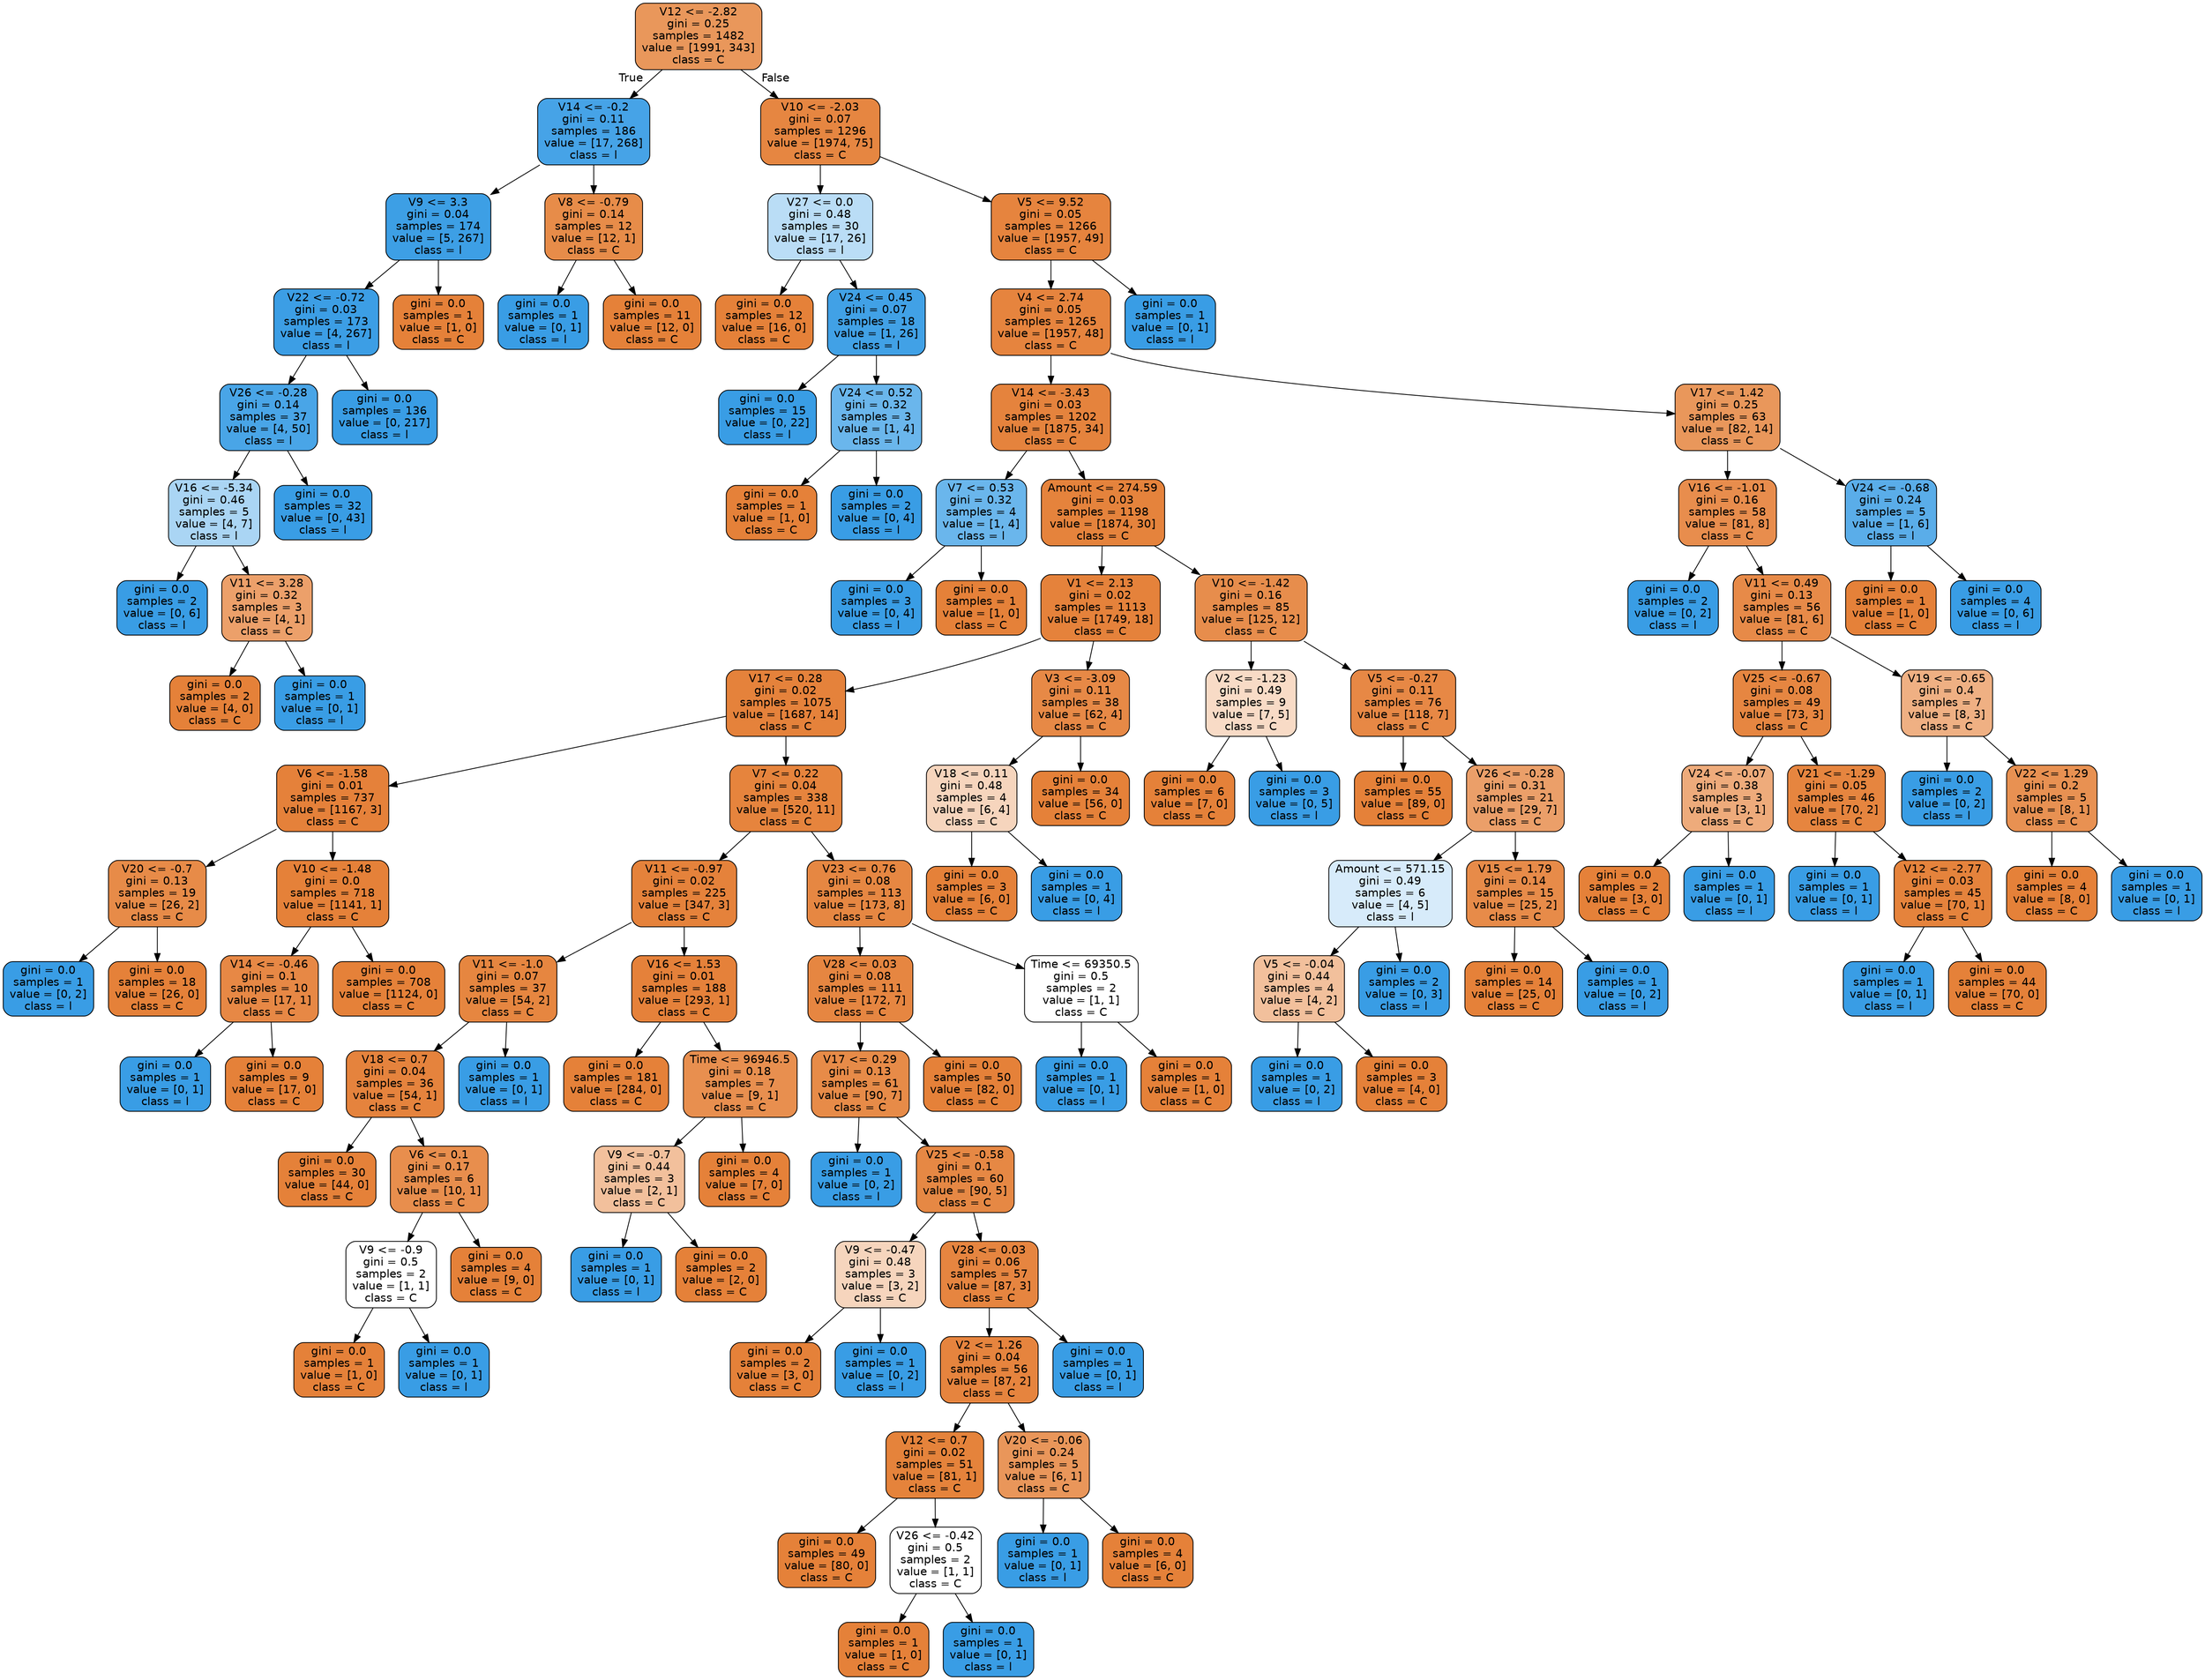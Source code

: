 digraph Tree {
node [shape=box, style="filled, rounded", color="black", fontname=helvetica] ;
edge [fontname=helvetica] ;
0 [label="V12 <= -2.82\ngini = 0.25\nsamples = 1482\nvalue = [1991, 343]\nclass = C", fillcolor="#e9975b"] ;
1 [label="V14 <= -0.2\ngini = 0.11\nsamples = 186\nvalue = [17, 268]\nclass = l", fillcolor="#46a3e7"] ;
0 -> 1 [labeldistance=2.5, labelangle=45, headlabel="True"] ;
2 [label="V9 <= 3.3\ngini = 0.04\nsamples = 174\nvalue = [5, 267]\nclass = l", fillcolor="#3d9fe5"] ;
1 -> 2 ;
3 [label="V22 <= -0.72\ngini = 0.03\nsamples = 173\nvalue = [4, 267]\nclass = l", fillcolor="#3c9ee5"] ;
2 -> 3 ;
4 [label="V26 <= -0.28\ngini = 0.14\nsamples = 37\nvalue = [4, 50]\nclass = l", fillcolor="#49a5e7"] ;
3 -> 4 ;
5 [label="V16 <= -5.34\ngini = 0.46\nsamples = 5\nvalue = [4, 7]\nclass = l", fillcolor="#aad5f4"] ;
4 -> 5 ;
6 [label="gini = 0.0\nsamples = 2\nvalue = [0, 6]\nclass = l", fillcolor="#399de5"] ;
5 -> 6 ;
7 [label="V11 <= 3.28\ngini = 0.32\nsamples = 3\nvalue = [4, 1]\nclass = C", fillcolor="#eca06a"] ;
5 -> 7 ;
8 [label="gini = 0.0\nsamples = 2\nvalue = [4, 0]\nclass = C", fillcolor="#e58139"] ;
7 -> 8 ;
9 [label="gini = 0.0\nsamples = 1\nvalue = [0, 1]\nclass = l", fillcolor="#399de5"] ;
7 -> 9 ;
10 [label="gini = 0.0\nsamples = 32\nvalue = [0, 43]\nclass = l", fillcolor="#399de5"] ;
4 -> 10 ;
11 [label="gini = 0.0\nsamples = 136\nvalue = [0, 217]\nclass = l", fillcolor="#399de5"] ;
3 -> 11 ;
12 [label="gini = 0.0\nsamples = 1\nvalue = [1, 0]\nclass = C", fillcolor="#e58139"] ;
2 -> 12 ;
13 [label="V8 <= -0.79\ngini = 0.14\nsamples = 12\nvalue = [12, 1]\nclass = C", fillcolor="#e78c49"] ;
1 -> 13 ;
14 [label="gini = 0.0\nsamples = 1\nvalue = [0, 1]\nclass = l", fillcolor="#399de5"] ;
13 -> 14 ;
15 [label="gini = 0.0\nsamples = 11\nvalue = [12, 0]\nclass = C", fillcolor="#e58139"] ;
13 -> 15 ;
16 [label="V10 <= -2.03\ngini = 0.07\nsamples = 1296\nvalue = [1974, 75]\nclass = C", fillcolor="#e68641"] ;
0 -> 16 [labeldistance=2.5, labelangle=-45, headlabel="False"] ;
17 [label="V27 <= 0.0\ngini = 0.48\nsamples = 30\nvalue = [17, 26]\nclass = l", fillcolor="#baddf6"] ;
16 -> 17 ;
18 [label="gini = 0.0\nsamples = 12\nvalue = [16, 0]\nclass = C", fillcolor="#e58139"] ;
17 -> 18 ;
19 [label="V24 <= 0.45\ngini = 0.07\nsamples = 18\nvalue = [1, 26]\nclass = l", fillcolor="#41a1e6"] ;
17 -> 19 ;
20 [label="gini = 0.0\nsamples = 15\nvalue = [0, 22]\nclass = l", fillcolor="#399de5"] ;
19 -> 20 ;
21 [label="V24 <= 0.52\ngini = 0.32\nsamples = 3\nvalue = [1, 4]\nclass = l", fillcolor="#6ab6ec"] ;
19 -> 21 ;
22 [label="gini = 0.0\nsamples = 1\nvalue = [1, 0]\nclass = C", fillcolor="#e58139"] ;
21 -> 22 ;
23 [label="gini = 0.0\nsamples = 2\nvalue = [0, 4]\nclass = l", fillcolor="#399de5"] ;
21 -> 23 ;
24 [label="V5 <= 9.52\ngini = 0.05\nsamples = 1266\nvalue = [1957, 49]\nclass = C", fillcolor="#e6843e"] ;
16 -> 24 ;
25 [label="V4 <= 2.74\ngini = 0.05\nsamples = 1265\nvalue = [1957, 48]\nclass = C", fillcolor="#e6843e"] ;
24 -> 25 ;
26 [label="V14 <= -3.43\ngini = 0.03\nsamples = 1202\nvalue = [1875, 34]\nclass = C", fillcolor="#e5833d"] ;
25 -> 26 ;
27 [label="V7 <= 0.53\ngini = 0.32\nsamples = 4\nvalue = [1, 4]\nclass = l", fillcolor="#6ab6ec"] ;
26 -> 27 ;
28 [label="gini = 0.0\nsamples = 3\nvalue = [0, 4]\nclass = l", fillcolor="#399de5"] ;
27 -> 28 ;
29 [label="gini = 0.0\nsamples = 1\nvalue = [1, 0]\nclass = C", fillcolor="#e58139"] ;
27 -> 29 ;
30 [label="Amount <= 274.59\ngini = 0.03\nsamples = 1198\nvalue = [1874, 30]\nclass = C", fillcolor="#e5833c"] ;
26 -> 30 ;
31 [label="V1 <= 2.13\ngini = 0.02\nsamples = 1113\nvalue = [1749, 18]\nclass = C", fillcolor="#e5823b"] ;
30 -> 31 ;
32 [label="V17 <= 0.28\ngini = 0.02\nsamples = 1075\nvalue = [1687, 14]\nclass = C", fillcolor="#e5823b"] ;
31 -> 32 ;
33 [label="V6 <= -1.58\ngini = 0.01\nsamples = 737\nvalue = [1167, 3]\nclass = C", fillcolor="#e5813a"] ;
32 -> 33 ;
34 [label="V20 <= -0.7\ngini = 0.13\nsamples = 19\nvalue = [26, 2]\nclass = C", fillcolor="#e78b48"] ;
33 -> 34 ;
35 [label="gini = 0.0\nsamples = 1\nvalue = [0, 2]\nclass = l", fillcolor="#399de5"] ;
34 -> 35 ;
36 [label="gini = 0.0\nsamples = 18\nvalue = [26, 0]\nclass = C", fillcolor="#e58139"] ;
34 -> 36 ;
37 [label="V10 <= -1.48\ngini = 0.0\nsamples = 718\nvalue = [1141, 1]\nclass = C", fillcolor="#e58139"] ;
33 -> 37 ;
38 [label="V14 <= -0.46\ngini = 0.1\nsamples = 10\nvalue = [17, 1]\nclass = C", fillcolor="#e78845"] ;
37 -> 38 ;
39 [label="gini = 0.0\nsamples = 1\nvalue = [0, 1]\nclass = l", fillcolor="#399de5"] ;
38 -> 39 ;
40 [label="gini = 0.0\nsamples = 9\nvalue = [17, 0]\nclass = C", fillcolor="#e58139"] ;
38 -> 40 ;
41 [label="gini = 0.0\nsamples = 708\nvalue = [1124, 0]\nclass = C", fillcolor="#e58139"] ;
37 -> 41 ;
42 [label="V7 <= 0.22\ngini = 0.04\nsamples = 338\nvalue = [520, 11]\nclass = C", fillcolor="#e6843d"] ;
32 -> 42 ;
43 [label="V11 <= -0.97\ngini = 0.02\nsamples = 225\nvalue = [347, 3]\nclass = C", fillcolor="#e5823b"] ;
42 -> 43 ;
44 [label="V11 <= -1.0\ngini = 0.07\nsamples = 37\nvalue = [54, 2]\nclass = C", fillcolor="#e68640"] ;
43 -> 44 ;
45 [label="V18 <= 0.7\ngini = 0.04\nsamples = 36\nvalue = [54, 1]\nclass = C", fillcolor="#e5833d"] ;
44 -> 45 ;
46 [label="gini = 0.0\nsamples = 30\nvalue = [44, 0]\nclass = C", fillcolor="#e58139"] ;
45 -> 46 ;
47 [label="V6 <= 0.1\ngini = 0.17\nsamples = 6\nvalue = [10, 1]\nclass = C", fillcolor="#e88e4d"] ;
45 -> 47 ;
48 [label="V9 <= -0.9\ngini = 0.5\nsamples = 2\nvalue = [1, 1]\nclass = C", fillcolor="#ffffff"] ;
47 -> 48 ;
49 [label="gini = 0.0\nsamples = 1\nvalue = [1, 0]\nclass = C", fillcolor="#e58139"] ;
48 -> 49 ;
50 [label="gini = 0.0\nsamples = 1\nvalue = [0, 1]\nclass = l", fillcolor="#399de5"] ;
48 -> 50 ;
51 [label="gini = 0.0\nsamples = 4\nvalue = [9, 0]\nclass = C", fillcolor="#e58139"] ;
47 -> 51 ;
52 [label="gini = 0.0\nsamples = 1\nvalue = [0, 1]\nclass = l", fillcolor="#399de5"] ;
44 -> 52 ;
53 [label="V16 <= 1.53\ngini = 0.01\nsamples = 188\nvalue = [293, 1]\nclass = C", fillcolor="#e5813a"] ;
43 -> 53 ;
54 [label="gini = 0.0\nsamples = 181\nvalue = [284, 0]\nclass = C", fillcolor="#e58139"] ;
53 -> 54 ;
55 [label="Time <= 96946.5\ngini = 0.18\nsamples = 7\nvalue = [9, 1]\nclass = C", fillcolor="#e88f4f"] ;
53 -> 55 ;
56 [label="V9 <= -0.7\ngini = 0.44\nsamples = 3\nvalue = [2, 1]\nclass = C", fillcolor="#f2c09c"] ;
55 -> 56 ;
57 [label="gini = 0.0\nsamples = 1\nvalue = [0, 1]\nclass = l", fillcolor="#399de5"] ;
56 -> 57 ;
58 [label="gini = 0.0\nsamples = 2\nvalue = [2, 0]\nclass = C", fillcolor="#e58139"] ;
56 -> 58 ;
59 [label="gini = 0.0\nsamples = 4\nvalue = [7, 0]\nclass = C", fillcolor="#e58139"] ;
55 -> 59 ;
60 [label="V23 <= 0.76\ngini = 0.08\nsamples = 113\nvalue = [173, 8]\nclass = C", fillcolor="#e68742"] ;
42 -> 60 ;
61 [label="V28 <= 0.03\ngini = 0.08\nsamples = 111\nvalue = [172, 7]\nclass = C", fillcolor="#e68641"] ;
60 -> 61 ;
62 [label="V17 <= 0.29\ngini = 0.13\nsamples = 61\nvalue = [90, 7]\nclass = C", fillcolor="#e78b48"] ;
61 -> 62 ;
63 [label="gini = 0.0\nsamples = 1\nvalue = [0, 2]\nclass = l", fillcolor="#399de5"] ;
62 -> 63 ;
64 [label="V25 <= -0.58\ngini = 0.1\nsamples = 60\nvalue = [90, 5]\nclass = C", fillcolor="#e68844"] ;
62 -> 64 ;
65 [label="V9 <= -0.47\ngini = 0.48\nsamples = 3\nvalue = [3, 2]\nclass = C", fillcolor="#f6d5bd"] ;
64 -> 65 ;
66 [label="gini = 0.0\nsamples = 2\nvalue = [3, 0]\nclass = C", fillcolor="#e58139"] ;
65 -> 66 ;
67 [label="gini = 0.0\nsamples = 1\nvalue = [0, 2]\nclass = l", fillcolor="#399de5"] ;
65 -> 67 ;
68 [label="V28 <= 0.03\ngini = 0.06\nsamples = 57\nvalue = [87, 3]\nclass = C", fillcolor="#e68540"] ;
64 -> 68 ;
69 [label="V2 <= 1.26\ngini = 0.04\nsamples = 56\nvalue = [87, 2]\nclass = C", fillcolor="#e6843e"] ;
68 -> 69 ;
70 [label="V12 <= 0.7\ngini = 0.02\nsamples = 51\nvalue = [81, 1]\nclass = C", fillcolor="#e5833b"] ;
69 -> 70 ;
71 [label="gini = 0.0\nsamples = 49\nvalue = [80, 0]\nclass = C", fillcolor="#e58139"] ;
70 -> 71 ;
72 [label="V26 <= -0.42\ngini = 0.5\nsamples = 2\nvalue = [1, 1]\nclass = C", fillcolor="#ffffff"] ;
70 -> 72 ;
73 [label="gini = 0.0\nsamples = 1\nvalue = [1, 0]\nclass = C", fillcolor="#e58139"] ;
72 -> 73 ;
74 [label="gini = 0.0\nsamples = 1\nvalue = [0, 1]\nclass = l", fillcolor="#399de5"] ;
72 -> 74 ;
75 [label="V20 <= -0.06\ngini = 0.24\nsamples = 5\nvalue = [6, 1]\nclass = C", fillcolor="#e9965a"] ;
69 -> 75 ;
76 [label="gini = 0.0\nsamples = 1\nvalue = [0, 1]\nclass = l", fillcolor="#399de5"] ;
75 -> 76 ;
77 [label="gini = 0.0\nsamples = 4\nvalue = [6, 0]\nclass = C", fillcolor="#e58139"] ;
75 -> 77 ;
78 [label="gini = 0.0\nsamples = 1\nvalue = [0, 1]\nclass = l", fillcolor="#399de5"] ;
68 -> 78 ;
79 [label="gini = 0.0\nsamples = 50\nvalue = [82, 0]\nclass = C", fillcolor="#e58139"] ;
61 -> 79 ;
80 [label="Time <= 69350.5\ngini = 0.5\nsamples = 2\nvalue = [1, 1]\nclass = C", fillcolor="#ffffff"] ;
60 -> 80 ;
81 [label="gini = 0.0\nsamples = 1\nvalue = [0, 1]\nclass = l", fillcolor="#399de5"] ;
80 -> 81 ;
82 [label="gini = 0.0\nsamples = 1\nvalue = [1, 0]\nclass = C", fillcolor="#e58139"] ;
80 -> 82 ;
83 [label="V3 <= -3.09\ngini = 0.11\nsamples = 38\nvalue = [62, 4]\nclass = C", fillcolor="#e78946"] ;
31 -> 83 ;
84 [label="V18 <= 0.11\ngini = 0.48\nsamples = 4\nvalue = [6, 4]\nclass = C", fillcolor="#f6d5bd"] ;
83 -> 84 ;
85 [label="gini = 0.0\nsamples = 3\nvalue = [6, 0]\nclass = C", fillcolor="#e58139"] ;
84 -> 85 ;
86 [label="gini = 0.0\nsamples = 1\nvalue = [0, 4]\nclass = l", fillcolor="#399de5"] ;
84 -> 86 ;
87 [label="gini = 0.0\nsamples = 34\nvalue = [56, 0]\nclass = C", fillcolor="#e58139"] ;
83 -> 87 ;
88 [label="V10 <= -1.42\ngini = 0.16\nsamples = 85\nvalue = [125, 12]\nclass = C", fillcolor="#e78d4c"] ;
30 -> 88 ;
89 [label="V2 <= -1.23\ngini = 0.49\nsamples = 9\nvalue = [7, 5]\nclass = C", fillcolor="#f8dbc6"] ;
88 -> 89 ;
90 [label="gini = 0.0\nsamples = 6\nvalue = [7, 0]\nclass = C", fillcolor="#e58139"] ;
89 -> 90 ;
91 [label="gini = 0.0\nsamples = 3\nvalue = [0, 5]\nclass = l", fillcolor="#399de5"] ;
89 -> 91 ;
92 [label="V5 <= -0.27\ngini = 0.11\nsamples = 76\nvalue = [118, 7]\nclass = C", fillcolor="#e78845"] ;
88 -> 92 ;
93 [label="gini = 0.0\nsamples = 55\nvalue = [89, 0]\nclass = C", fillcolor="#e58139"] ;
92 -> 93 ;
94 [label="V26 <= -0.28\ngini = 0.31\nsamples = 21\nvalue = [29, 7]\nclass = C", fillcolor="#eb9f69"] ;
92 -> 94 ;
95 [label="Amount <= 571.15\ngini = 0.49\nsamples = 6\nvalue = [4, 5]\nclass = l", fillcolor="#d7ebfa"] ;
94 -> 95 ;
96 [label="V5 <= -0.04\ngini = 0.44\nsamples = 4\nvalue = [4, 2]\nclass = C", fillcolor="#f2c09c"] ;
95 -> 96 ;
97 [label="gini = 0.0\nsamples = 1\nvalue = [0, 2]\nclass = l", fillcolor="#399de5"] ;
96 -> 97 ;
98 [label="gini = 0.0\nsamples = 3\nvalue = [4, 0]\nclass = C", fillcolor="#e58139"] ;
96 -> 98 ;
99 [label="gini = 0.0\nsamples = 2\nvalue = [0, 3]\nclass = l", fillcolor="#399de5"] ;
95 -> 99 ;
100 [label="V15 <= 1.79\ngini = 0.14\nsamples = 15\nvalue = [25, 2]\nclass = C", fillcolor="#e78b49"] ;
94 -> 100 ;
101 [label="gini = 0.0\nsamples = 14\nvalue = [25, 0]\nclass = C", fillcolor="#e58139"] ;
100 -> 101 ;
102 [label="gini = 0.0\nsamples = 1\nvalue = [0, 2]\nclass = l", fillcolor="#399de5"] ;
100 -> 102 ;
103 [label="V17 <= 1.42\ngini = 0.25\nsamples = 63\nvalue = [82, 14]\nclass = C", fillcolor="#e9975b"] ;
25 -> 103 ;
104 [label="V16 <= -1.01\ngini = 0.16\nsamples = 58\nvalue = [81, 8]\nclass = C", fillcolor="#e88d4d"] ;
103 -> 104 ;
105 [label="gini = 0.0\nsamples = 2\nvalue = [0, 2]\nclass = l", fillcolor="#399de5"] ;
104 -> 105 ;
106 [label="V11 <= 0.49\ngini = 0.13\nsamples = 56\nvalue = [81, 6]\nclass = C", fillcolor="#e78a48"] ;
104 -> 106 ;
107 [label="V25 <= -0.67\ngini = 0.08\nsamples = 49\nvalue = [73, 3]\nclass = C", fillcolor="#e68641"] ;
106 -> 107 ;
108 [label="V24 <= -0.07\ngini = 0.38\nsamples = 3\nvalue = [3, 1]\nclass = C", fillcolor="#eeab7b"] ;
107 -> 108 ;
109 [label="gini = 0.0\nsamples = 2\nvalue = [3, 0]\nclass = C", fillcolor="#e58139"] ;
108 -> 109 ;
110 [label="gini = 0.0\nsamples = 1\nvalue = [0, 1]\nclass = l", fillcolor="#399de5"] ;
108 -> 110 ;
111 [label="V21 <= -1.29\ngini = 0.05\nsamples = 46\nvalue = [70, 2]\nclass = C", fillcolor="#e6853f"] ;
107 -> 111 ;
112 [label="gini = 0.0\nsamples = 1\nvalue = [0, 1]\nclass = l", fillcolor="#399de5"] ;
111 -> 112 ;
113 [label="V12 <= -2.77\ngini = 0.03\nsamples = 45\nvalue = [70, 1]\nclass = C", fillcolor="#e5833c"] ;
111 -> 113 ;
114 [label="gini = 0.0\nsamples = 1\nvalue = [0, 1]\nclass = l", fillcolor="#399de5"] ;
113 -> 114 ;
115 [label="gini = 0.0\nsamples = 44\nvalue = [70, 0]\nclass = C", fillcolor="#e58139"] ;
113 -> 115 ;
116 [label="V19 <= -0.65\ngini = 0.4\nsamples = 7\nvalue = [8, 3]\nclass = C", fillcolor="#efb083"] ;
106 -> 116 ;
117 [label="gini = 0.0\nsamples = 2\nvalue = [0, 2]\nclass = l", fillcolor="#399de5"] ;
116 -> 117 ;
118 [label="V22 <= 1.29\ngini = 0.2\nsamples = 5\nvalue = [8, 1]\nclass = C", fillcolor="#e89152"] ;
116 -> 118 ;
119 [label="gini = 0.0\nsamples = 4\nvalue = [8, 0]\nclass = C", fillcolor="#e58139"] ;
118 -> 119 ;
120 [label="gini = 0.0\nsamples = 1\nvalue = [0, 1]\nclass = l", fillcolor="#399de5"] ;
118 -> 120 ;
121 [label="V24 <= -0.68\ngini = 0.24\nsamples = 5\nvalue = [1, 6]\nclass = l", fillcolor="#5aade9"] ;
103 -> 121 ;
122 [label="gini = 0.0\nsamples = 1\nvalue = [1, 0]\nclass = C", fillcolor="#e58139"] ;
121 -> 122 ;
123 [label="gini = 0.0\nsamples = 4\nvalue = [0, 6]\nclass = l", fillcolor="#399de5"] ;
121 -> 123 ;
124 [label="gini = 0.0\nsamples = 1\nvalue = [0, 1]\nclass = l", fillcolor="#399de5"] ;
24 -> 124 ;
}